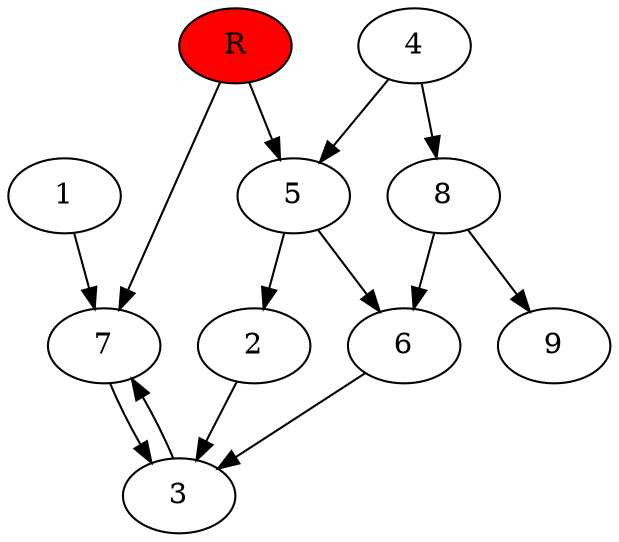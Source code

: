 digraph prb29324 {
	1
	2
	3
	4
	5
	6
	7
	8
	R [fillcolor="#ff0000" style=filled]
	1 -> 7
	2 -> 3
	3 -> 7
	4 -> 5
	4 -> 8
	5 -> 2
	5 -> 6
	6 -> 3
	7 -> 3
	8 -> 6
	8 -> 9
	R -> 5
	R -> 7
}
